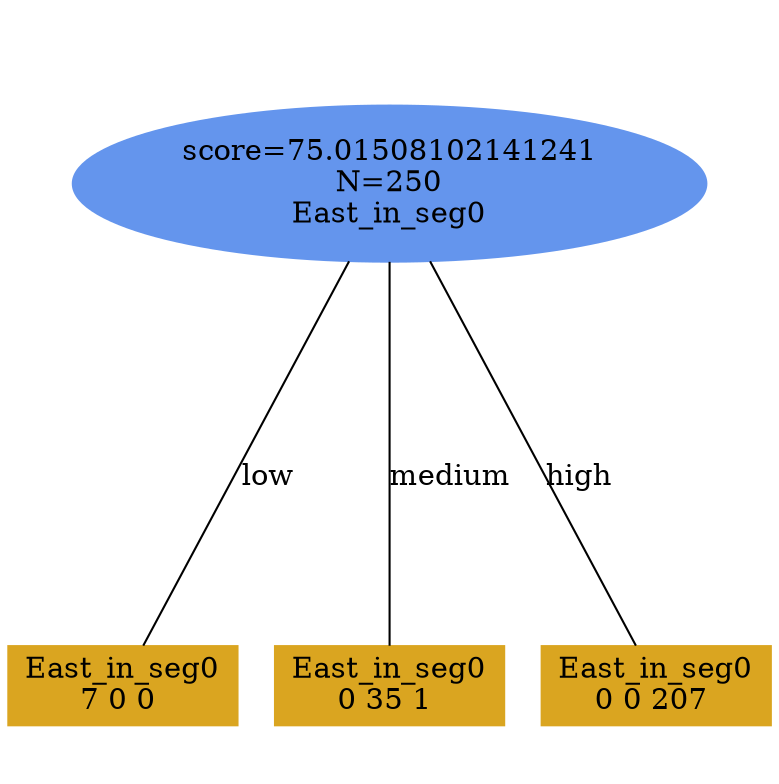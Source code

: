 digraph "DD" {
size = "7.5,10"
ratio=1.0;
center = true;
edge [dir = none];
{ rank = same; node [shape=ellipse, style=filled, color=cornflowerblue];"2922" [label="score=75.01508102141241\nN=250\nEast_in_seg0"];}
{ rank = same; node [shape=box, style=filled, color=goldenrod];"2923" [label="East_in_seg0\n7 0 0 "];}
{ rank = same; node [shape=box, style=filled, color=goldenrod];"2924" [label="East_in_seg0\n0 35 1 "];}
{ rank = same; node [shape=box, style=filled, color=goldenrod];"2925" [label="East_in_seg0\n0 0 207 "];}
"2922" -> "2923" [label = "low"];
"2922" -> "2924" [label = "medium"];
"2922" -> "2925" [label = "high"];

}
